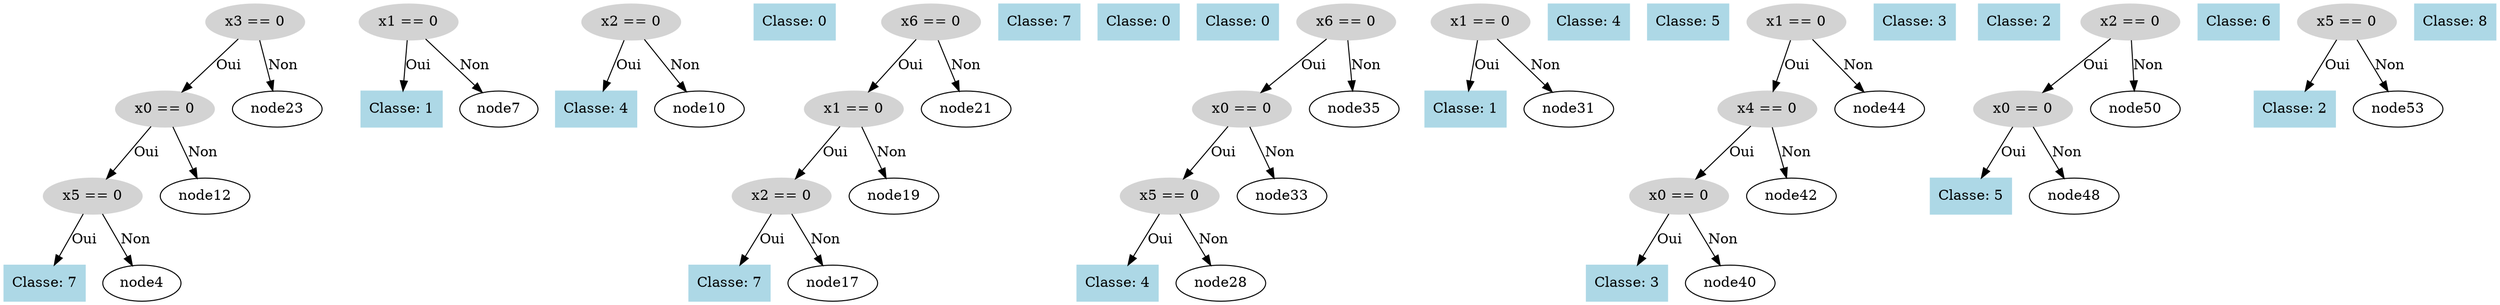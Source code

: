 digraph DecisionTree {
  node0 [label="x3 == 0", shape=ellipse, style=filled, color=lightgray];
  node0 -> node1 [label="Oui"];
  node1 [label="x0 == 0", shape=ellipse, style=filled, color=lightgray];
  node1 -> node2 [label="Oui"];
  node2 [label="x5 == 0", shape=ellipse, style=filled, color=lightgray];
  node2 -> node3 [label="Oui"];
  node3 [label="Classe: 7", shape=box, style=filled, color=lightblue];
  node2 -> node4 [label="Non"];
  node5 [label="x1 == 0", shape=ellipse, style=filled, color=lightgray];
  node5 -> node6 [label="Oui"];
  node6 [label="Classe: 1", shape=box, style=filled, color=lightblue];
  node5 -> node7 [label="Non"];
  node8 [label="x2 == 0", shape=ellipse, style=filled, color=lightgray];
  node8 -> node9 [label="Oui"];
  node9 [label="Classe: 4", shape=box, style=filled, color=lightblue];
  node8 -> node10 [label="Non"];
  node11 [label="Classe: 0", shape=box, style=filled, color=lightblue];
  node1 -> node12 [label="Non"];
  node13 [label="x6 == 0", shape=ellipse, style=filled, color=lightgray];
  node13 -> node14 [label="Oui"];
  node14 [label="x1 == 0", shape=ellipse, style=filled, color=lightgray];
  node14 -> node15 [label="Oui"];
  node15 [label="x2 == 0", shape=ellipse, style=filled, color=lightgray];
  node15 -> node16 [label="Oui"];
  node16 [label="Classe: 7", shape=box, style=filled, color=lightblue];
  node15 -> node17 [label="Non"];
  node18 [label="Classe: 7", shape=box, style=filled, color=lightblue];
  node14 -> node19 [label="Non"];
  node20 [label="Classe: 0", shape=box, style=filled, color=lightblue];
  node13 -> node21 [label="Non"];
  node22 [label="Classe: 0", shape=box, style=filled, color=lightblue];
  node0 -> node23 [label="Non"];
  node24 [label="x6 == 0", shape=ellipse, style=filled, color=lightgray];
  node24 -> node25 [label="Oui"];
  node25 [label="x0 == 0", shape=ellipse, style=filled, color=lightgray];
  node25 -> node26 [label="Oui"];
  node26 [label="x5 == 0", shape=ellipse, style=filled, color=lightgray];
  node26 -> node27 [label="Oui"];
  node27 [label="Classe: 4", shape=box, style=filled, color=lightblue];
  node26 -> node28 [label="Non"];
  node29 [label="x1 == 0", shape=ellipse, style=filled, color=lightgray];
  node29 -> node30 [label="Oui"];
  node30 [label="Classe: 1", shape=box, style=filled, color=lightblue];
  node29 -> node31 [label="Non"];
  node32 [label="Classe: 4", shape=box, style=filled, color=lightblue];
  node25 -> node33 [label="Non"];
  node34 [label="Classe: 5", shape=box, style=filled, color=lightblue];
  node24 -> node35 [label="Non"];
  node36 [label="x1 == 0", shape=ellipse, style=filled, color=lightgray];
  node36 -> node37 [label="Oui"];
  node37 [label="x4 == 0", shape=ellipse, style=filled, color=lightgray];
  node37 -> node38 [label="Oui"];
  node38 [label="x0 == 0", shape=ellipse, style=filled, color=lightgray];
  node38 -> node39 [label="Oui"];
  node39 [label="Classe: 3", shape=box, style=filled, color=lightblue];
  node38 -> node40 [label="Non"];
  node41 [label="Classe: 3", shape=box, style=filled, color=lightblue];
  node37 -> node42 [label="Non"];
  node43 [label="Classe: 2", shape=box, style=filled, color=lightblue];
  node36 -> node44 [label="Non"];
  node45 [label="x2 == 0", shape=ellipse, style=filled, color=lightgray];
  node45 -> node46 [label="Oui"];
  node46 [label="x0 == 0", shape=ellipse, style=filled, color=lightgray];
  node46 -> node47 [label="Oui"];
  node47 [label="Classe: 5", shape=box, style=filled, color=lightblue];
  node46 -> node48 [label="Non"];
  node49 [label="Classe: 6", shape=box, style=filled, color=lightblue];
  node45 -> node50 [label="Non"];
  node51 [label="x5 == 0", shape=ellipse, style=filled, color=lightgray];
  node51 -> node52 [label="Oui"];
  node52 [label="Classe: 2", shape=box, style=filled, color=lightblue];
  node51 -> node53 [label="Non"];
  node54 [label="Classe: 8", shape=box, style=filled, color=lightblue];
}
